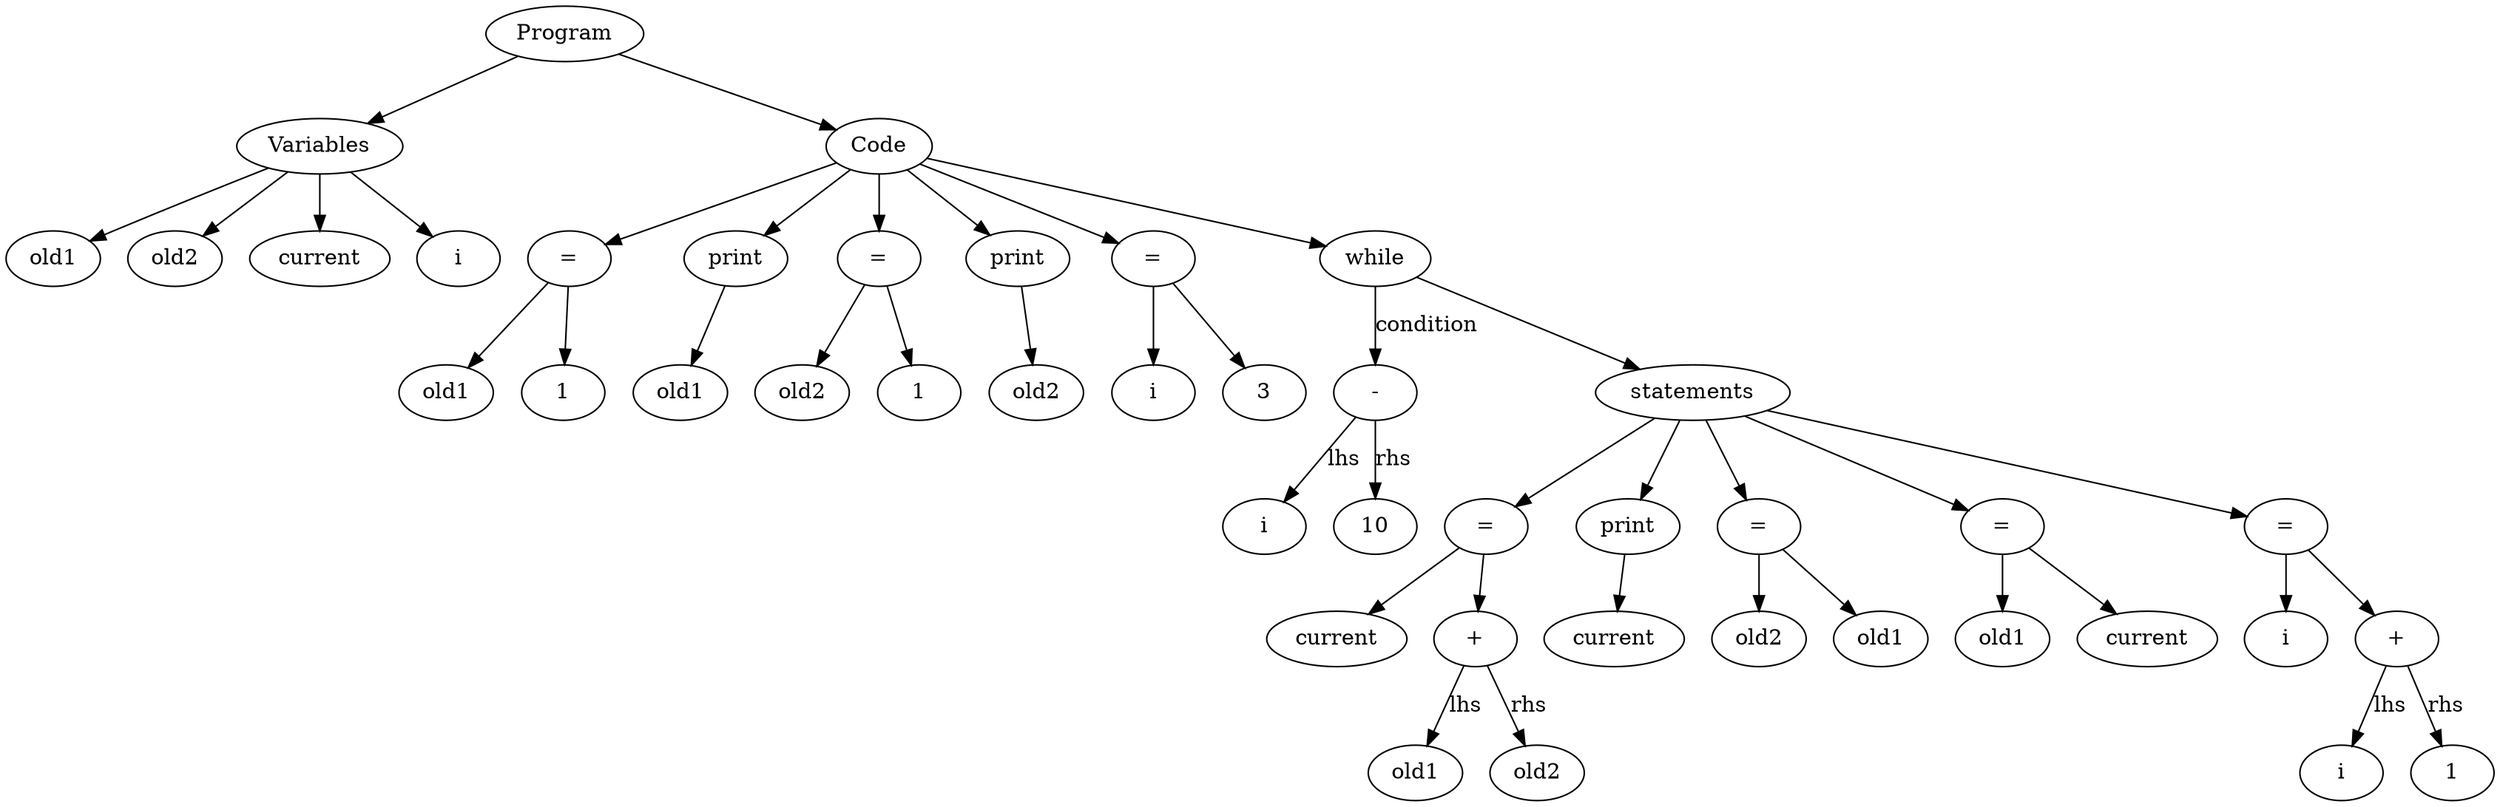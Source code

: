 digraph G {
node_label_0 [label="Program"];
node_label_1 [label="Variables"];
node_label_0 -> node_label_1 [label=""];
node_label_2 [label="old1"];
node_label_1 -> node_label_2 [label=""];
node_label_3 [label="old2"];
node_label_1 -> node_label_3 [label=""];
node_label_4 [label="current"];
node_label_1 -> node_label_4 [label=""];
node_label_5 [label="i"];
node_label_1 -> node_label_5 [label=""];
node_label_6 [label="Code"];
node_label_0 -> node_label_6 [label=""];
node_label_7 [label="="];
node_label_8 [label="old1"];
node_label_7 -> node_label_8 [label=""];
node_label_9 [label="1"];
node_label_7 -> node_label_9 [label=""];
node_label_6 -> node_label_7 [label=""];
node_label_10 [label="print"];
node_label_11 [label="old1"];
node_label_10 -> node_label_11 [label=""];
node_label_6 -> node_label_10 [label=""];
node_label_12 [label="="];
node_label_13 [label="old2"];
node_label_12 -> node_label_13 [label=""];
node_label_14 [label="1"];
node_label_12 -> node_label_14 [label=""];
node_label_6 -> node_label_12 [label=""];
node_label_15 [label="print"];
node_label_16 [label="old2"];
node_label_15 -> node_label_16 [label=""];
node_label_6 -> node_label_15 [label=""];
node_label_17 [label="="];
node_label_18 [label="i"];
node_label_17 -> node_label_18 [label=""];
node_label_19 [label="3"];
node_label_17 -> node_label_19 [label=""];
node_label_6 -> node_label_17 [label=""];
node_label_20 [label="while"];
node_label_21 [label="-"];
node_label_22 [label="i"];
node_label_21 -> node_label_22 [label="lhs"];
node_label_23 [label="10"];
node_label_21 -> node_label_23 [label="rhs"];
node_label_20 -> node_label_21 [label="condition"];
node_label_24 [label="statements"];
node_label_20 -> node_label_24 [label=""];
node_label_25 [label="="];
node_label_26 [label="current"];
node_label_25 -> node_label_26 [label=""];
node_label_27 [label="+"];
node_label_28 [label="old1"];
node_label_27 -> node_label_28 [label="lhs"];
node_label_29 [label="old2"];
node_label_27 -> node_label_29 [label="rhs"];
node_label_25 -> node_label_27 [label=""];
node_label_24 -> node_label_25 [label=""];
node_label_30 [label="print"];
node_label_31 [label="current"];
node_label_30 -> node_label_31 [label=""];
node_label_24 -> node_label_30 [label=""];
node_label_32 [label="="];
node_label_33 [label="old2"];
node_label_32 -> node_label_33 [label=""];
node_label_34 [label="old1"];
node_label_32 -> node_label_34 [label=""];
node_label_24 -> node_label_32 [label=""];
node_label_35 [label="="];
node_label_36 [label="old1"];
node_label_35 -> node_label_36 [label=""];
node_label_37 [label="current"];
node_label_35 -> node_label_37 [label=""];
node_label_24 -> node_label_35 [label=""];
node_label_38 [label="="];
node_label_39 [label="i"];
node_label_38 -> node_label_39 [label=""];
node_label_40 [label="+"];
node_label_41 [label="i"];
node_label_40 -> node_label_41 [label="lhs"];
node_label_42 [label="1"];
node_label_40 -> node_label_42 [label="rhs"];
node_label_38 -> node_label_40 [label=""];
node_label_24 -> node_label_38 [label=""];
node_label_6 -> node_label_20 [label=""];
}
